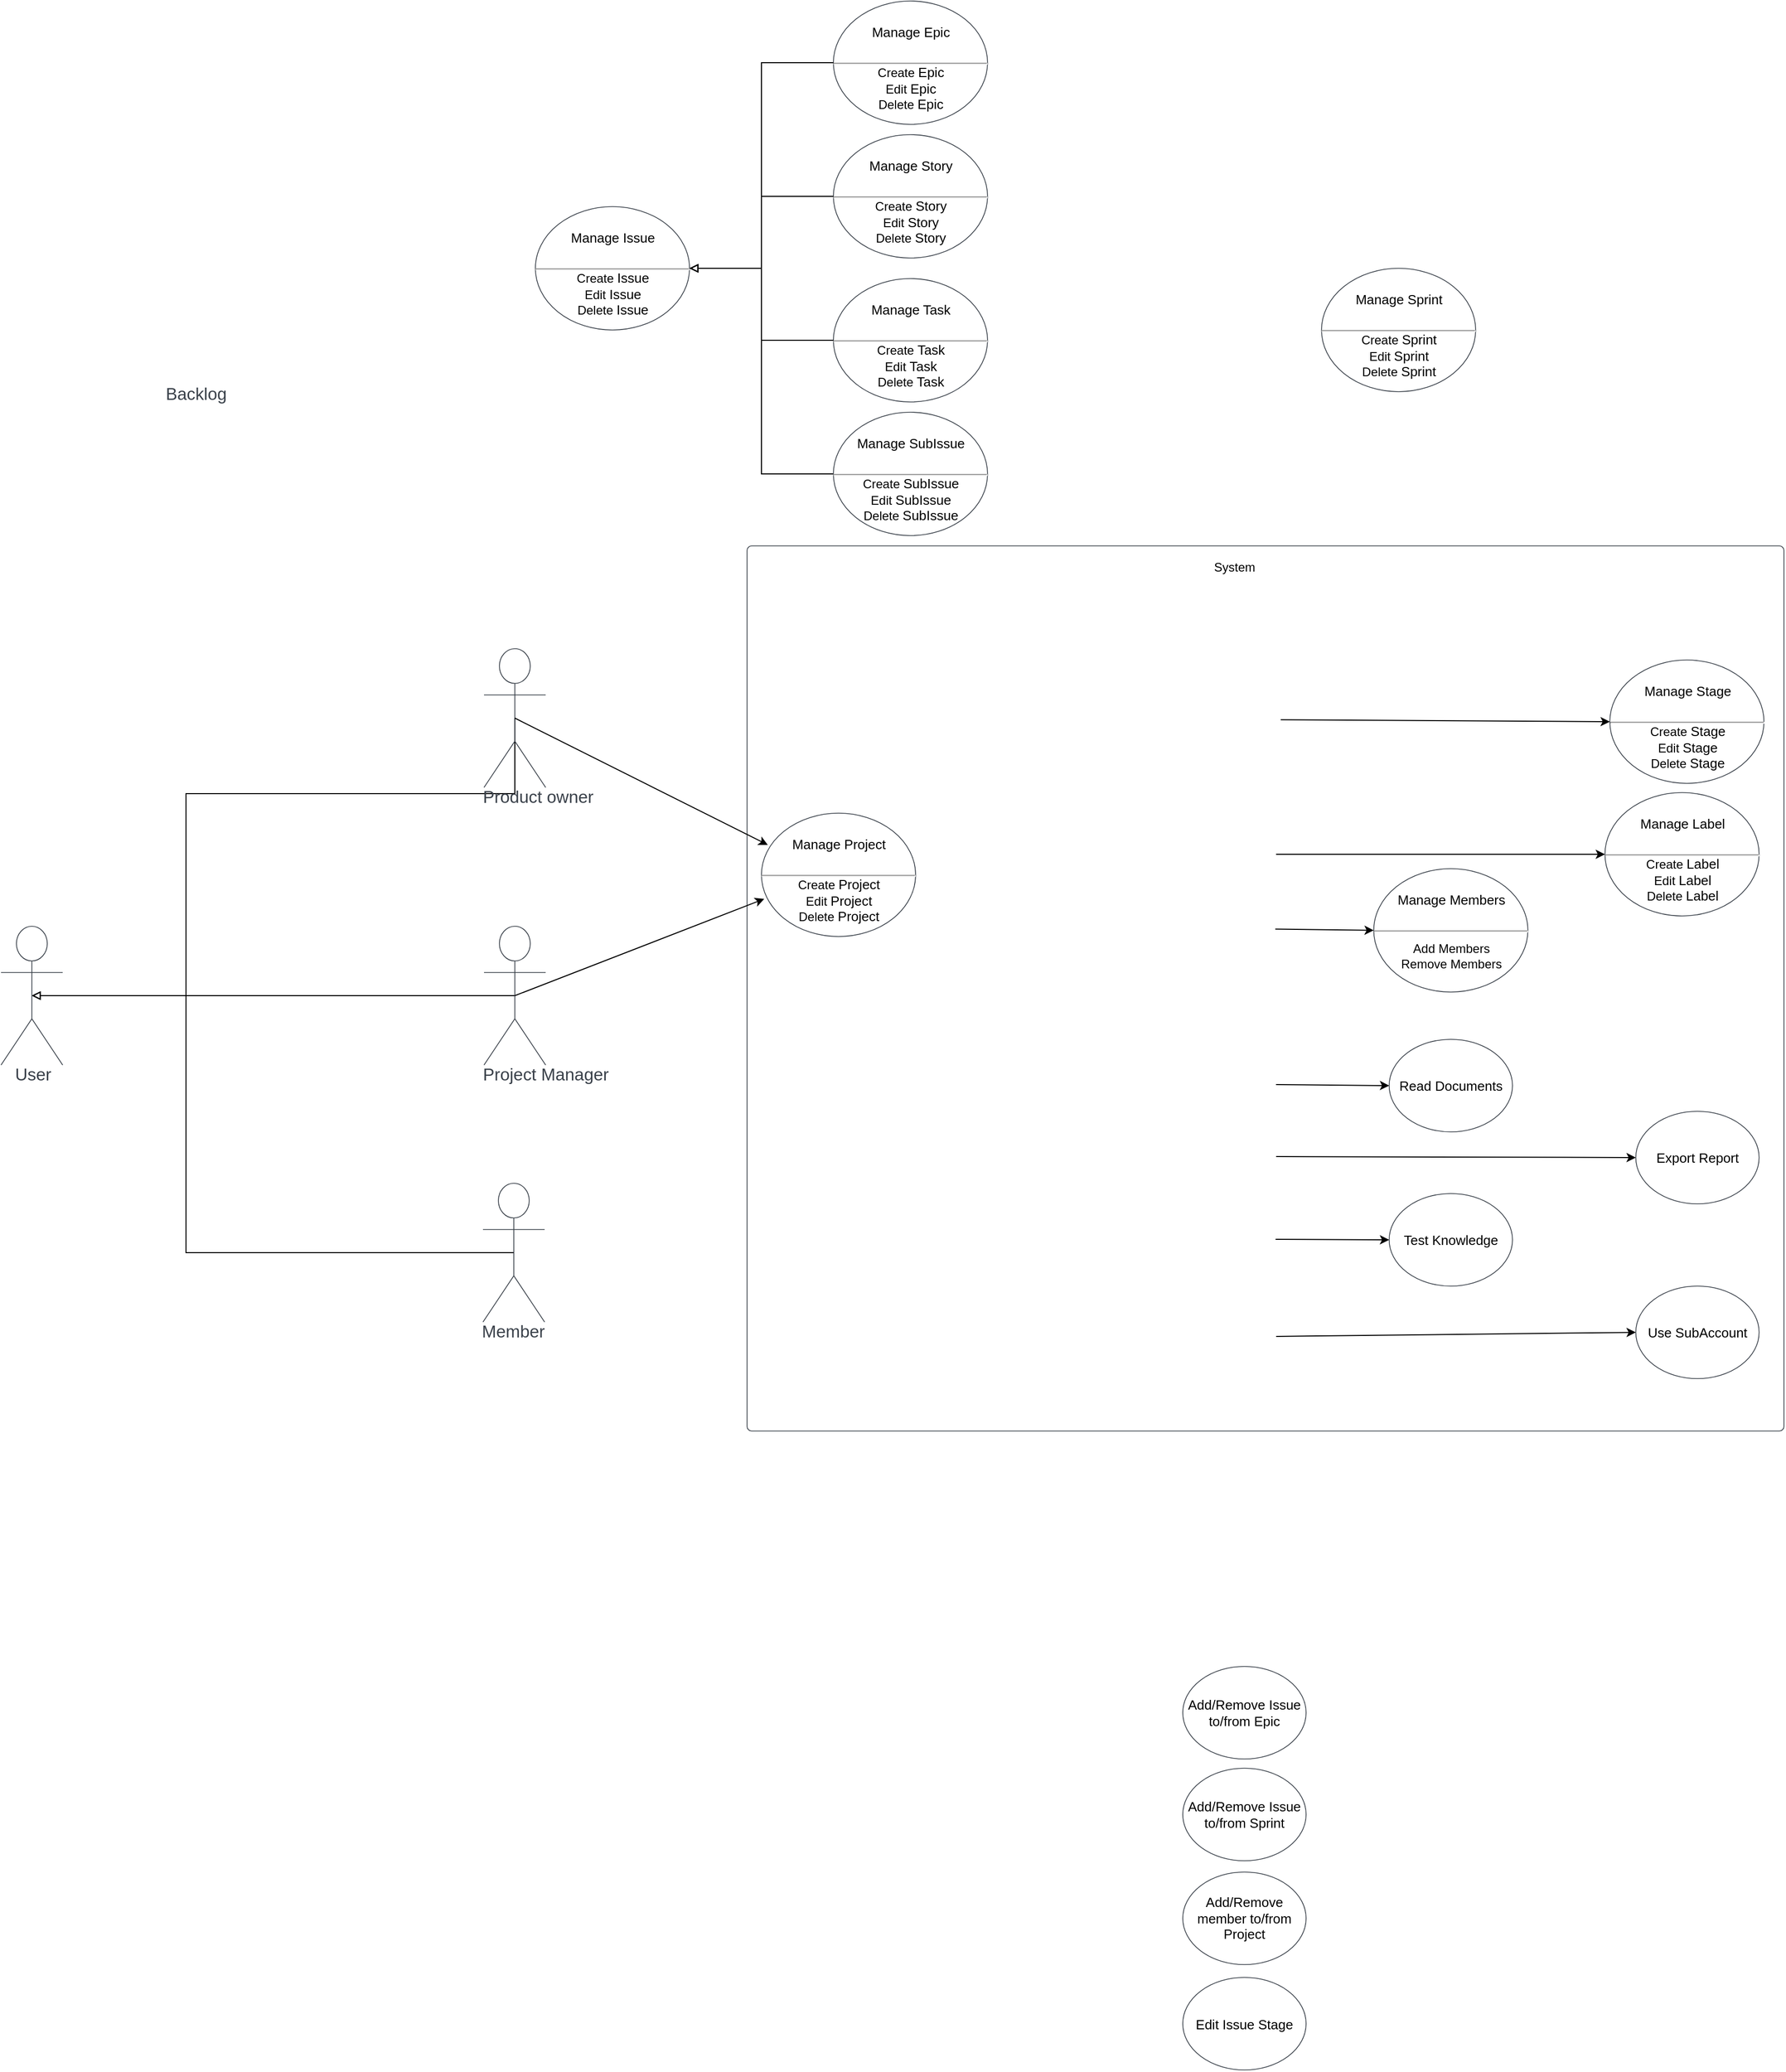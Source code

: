 <mxfile version="17.4.5" type="device"><diagram name="BackLog" id="0783ab3e-0a74-02c8-0abd-f7b4e66b4bec"><mxGraphModel dx="3770" dy="733" grid="1" gridSize="10" guides="1" tooltips="1" connect="1" arrows="1" fold="1" page="1" pageScale="1" pageWidth="850" pageHeight="1100" background="none" math="0" shadow="0"><root><mxCell id="0"/><mxCell id="1" parent="0"/><UserObject label="" lucidchartObjectId="9MX.F7zpRUh7" id="6tV1nlAnFdPLGul3W0Mb-53"><mxCell style="html=1;overflow=block;blockSpacing=1;whiteSpace=wrap;container=1;pointerEvents=0;collapsible=0;recursiveResize=0;fontSize=16.7;fontColor=#3a414a;spacing=0;strokeColor=#3a414a;strokeOpacity=100;fillOpacity=0;rounded=1;absoluteArcSize=1;arcSize=9;fillColor=#000000;strokeWidth=0.8;" parent="1" vertex="1"><mxGeometry x="-1134" y="1050" width="1009" height="861" as="geometry"/></mxCell></UserObject><mxCell id="FgD1RvkMvf7PxNO9iUgg-59" value="" style="group" vertex="1" connectable="0" parent="6tV1nlAnFdPLGul3W0Mb-53"><mxGeometry x="839.56" y="111" width="150" height="120" as="geometry"/></mxCell><UserObject label="&lt;hr&gt;" lucidchartObjectId="uC~.240Fy0e5" id="FgD1RvkMvf7PxNO9iUgg-60"><mxCell style="html=1;overflow=block;blockSpacing=1;whiteSpace=wrap;ellipse;fontSize=13;spacing=0;strokeColor=#3a414a;strokeOpacity=100;rounded=1;absoluteArcSize=1;arcSize=9;strokeWidth=0.8;" vertex="1" parent="FgD1RvkMvf7PxNO9iUgg-59"><mxGeometry width="150" height="120" as="geometry"/></mxCell></UserObject><mxCell id="FgD1RvkMvf7PxNO9iUgg-61" value="&lt;span style=&quot;font-size: 13px&quot;&gt;Manage Stage&lt;/span&gt;" style="text;html=1;align=center;verticalAlign=middle;resizable=0;points=[];autosize=1;strokeColor=none;fillColor=none;" vertex="1" parent="FgD1RvkMvf7PxNO9iUgg-59"><mxGeometry x="25" y="20" width="100" height="20" as="geometry"/></mxCell><mxCell id="FgD1RvkMvf7PxNO9iUgg-62" value="Create&amp;nbsp;&lt;span style=&quot;font-size: 13px&quot;&gt;Stage&lt;/span&gt;&lt;br&gt;Edit&amp;nbsp;&lt;span style=&quot;font-size: 13px&quot;&gt;Stage&lt;/span&gt;&lt;br&gt;Delete&amp;nbsp;&lt;span style=&quot;font-size: 13px&quot;&gt;Stage&lt;/span&gt;" style="text;html=1;align=center;verticalAlign=middle;resizable=0;points=[];autosize=1;strokeColor=none;fillColor=none;" vertex="1" parent="FgD1RvkMvf7PxNO9iUgg-59"><mxGeometry x="30" y="60" width="90" height="50" as="geometry"/></mxCell><mxCell id="FgD1RvkMvf7PxNO9iUgg-102" value="" style="endArrow=classic;html=1;rounded=0;entryX=0;entryY=0.5;entryDx=0;entryDy=0;exitX=0.113;exitY=0.528;exitDx=0;exitDy=0;exitPerimeter=0;" edge="1" parent="6tV1nlAnFdPLGul3W0Mb-53" target="FgD1RvkMvf7PxNO9iUgg-60"><mxGeometry width="50" height="50" relative="1" as="geometry"><mxPoint x="519.28" y="169.1" as="sourcePoint"/><mxPoint x="484.56" y="131" as="targetPoint"/></mxGeometry></mxCell><mxCell id="FgD1RvkMvf7PxNO9iUgg-55" value="" style="group" vertex="1" connectable="0" parent="6tV1nlAnFdPLGul3W0Mb-53"><mxGeometry x="609.83" y="314" width="150" height="120" as="geometry"/></mxCell><UserObject label="&lt;hr&gt;" lucidchartObjectId="uC~.240Fy0e5" id="FgD1RvkMvf7PxNO9iUgg-56"><mxCell style="html=1;overflow=block;blockSpacing=1;whiteSpace=wrap;ellipse;fontSize=13;spacing=0;strokeColor=#3a414a;strokeOpacity=100;rounded=1;absoluteArcSize=1;arcSize=9;strokeWidth=0.8;" vertex="1" parent="FgD1RvkMvf7PxNO9iUgg-55"><mxGeometry width="150" height="120" as="geometry"/></mxCell></UserObject><mxCell id="FgD1RvkMvf7PxNO9iUgg-57" value="&lt;span style=&quot;font-size: 13px&quot;&gt;Manage Members&lt;/span&gt;" style="text;html=1;align=center;verticalAlign=middle;resizable=0;points=[];autosize=1;strokeColor=none;fillColor=none;" vertex="1" parent="FgD1RvkMvf7PxNO9iUgg-55"><mxGeometry x="15" y="20" width="120" height="20" as="geometry"/></mxCell><mxCell id="FgD1RvkMvf7PxNO9iUgg-58" value="Add Members&lt;br&gt;Remove Members" style="text;html=1;align=center;verticalAlign=middle;resizable=0;points=[];autosize=1;strokeColor=none;fillColor=none;" vertex="1" parent="FgD1RvkMvf7PxNO9iUgg-55"><mxGeometry x="20" y="70" width="110" height="30" as="geometry"/></mxCell><mxCell id="FgD1RvkMvf7PxNO9iUgg-64" value="" style="group" vertex="1" connectable="0" parent="6tV1nlAnFdPLGul3W0Mb-53"><mxGeometry x="834.83" y="240" width="150" height="120" as="geometry"/></mxCell><UserObject label="&lt;hr&gt;" lucidchartObjectId="uC~.240Fy0e5" id="FgD1RvkMvf7PxNO9iUgg-65"><mxCell style="html=1;overflow=block;blockSpacing=1;whiteSpace=wrap;ellipse;fontSize=13;spacing=0;strokeColor=#3a414a;strokeOpacity=100;rounded=1;absoluteArcSize=1;arcSize=9;strokeWidth=0.8;" vertex="1" parent="FgD1RvkMvf7PxNO9iUgg-64"><mxGeometry width="150" height="120" as="geometry"/></mxCell></UserObject><mxCell id="FgD1RvkMvf7PxNO9iUgg-66" value="&lt;span style=&quot;font-size: 13px&quot;&gt;Manage Label&lt;/span&gt;" style="text;html=1;align=center;verticalAlign=middle;resizable=0;points=[];autosize=1;strokeColor=none;fillColor=none;" vertex="1" parent="FgD1RvkMvf7PxNO9iUgg-64"><mxGeometry x="25" y="20" width="100" height="20" as="geometry"/></mxCell><mxCell id="FgD1RvkMvf7PxNO9iUgg-67" value="Create&amp;nbsp;&lt;span style=&quot;font-size: 13px&quot;&gt;Label&lt;/span&gt;&lt;br&gt;Edit&amp;nbsp;&lt;span style=&quot;font-size: 13px&quot;&gt;Label&lt;/span&gt;&lt;br&gt;Delete&amp;nbsp;&lt;span style=&quot;font-size: 13px&quot;&gt;Label&lt;/span&gt;" style="text;html=1;align=center;verticalAlign=middle;resizable=0;points=[];autosize=1;strokeColor=none;fillColor=none;" vertex="1" parent="FgD1RvkMvf7PxNO9iUgg-64"><mxGeometry x="30" y="60" width="90" height="50" as="geometry"/></mxCell><UserObject label="Read Documents" lucidchartObjectId="TkY.1NcW-u3U" id="FgD1RvkMvf7PxNO9iUgg-72"><mxCell style="html=1;overflow=block;blockSpacing=1;whiteSpace=wrap;ellipse;fontSize=13;spacing=3.8;strokeColor=#3a414a;strokeOpacity=100;rounded=1;absoluteArcSize=1;arcSize=9;strokeWidth=0.8;" vertex="1" parent="6tV1nlAnFdPLGul3W0Mb-53"><mxGeometry x="624.83" y="480" width="120" height="90" as="geometry"/></mxCell></UserObject><UserObject label="Test Knowledge" lucidchartObjectId="TkY.1NcW-u3U" id="FgD1RvkMvf7PxNO9iUgg-73"><mxCell style="html=1;overflow=block;blockSpacing=1;whiteSpace=wrap;ellipse;fontSize=13;spacing=3.8;strokeColor=#3a414a;strokeOpacity=100;rounded=1;absoluteArcSize=1;arcSize=9;strokeWidth=0.8;" vertex="1" parent="6tV1nlAnFdPLGul3W0Mb-53"><mxGeometry x="624.83" y="630" width="120" height="90" as="geometry"/></mxCell></UserObject><UserObject label="Export Report" lucidchartObjectId="TkY.1NcW-u3U" id="FgD1RvkMvf7PxNO9iUgg-74"><mxCell style="html=1;overflow=block;blockSpacing=1;whiteSpace=wrap;ellipse;fontSize=13;spacing=3.8;strokeColor=#3a414a;strokeOpacity=100;rounded=1;absoluteArcSize=1;arcSize=9;strokeWidth=0.8;" vertex="1" parent="6tV1nlAnFdPLGul3W0Mb-53"><mxGeometry x="864.83" y="550" width="120" height="90" as="geometry"/></mxCell></UserObject><UserObject label="&lt;span&gt;Use SubAccount&lt;/span&gt;" lucidchartObjectId="TkY.1NcW-u3U" id="FgD1RvkMvf7PxNO9iUgg-79"><mxCell style="html=1;overflow=block;blockSpacing=1;whiteSpace=wrap;ellipse;fontSize=13;spacing=3.8;strokeColor=#3a414a;strokeOpacity=100;rounded=1;absoluteArcSize=1;arcSize=9;strokeWidth=0.8;" vertex="1" parent="6tV1nlAnFdPLGul3W0Mb-53"><mxGeometry x="864.83" y="720" width="120" height="90" as="geometry"/></mxCell></UserObject><mxCell id="FgD1RvkMvf7PxNO9iUgg-96" value="" style="endArrow=classic;html=1;rounded=0;entryX=0;entryY=0.5;entryDx=0;entryDy=0;exitX=0.434;exitY=0.583;exitDx=0;exitDy=0;exitPerimeter=0;" edge="1" parent="6tV1nlAnFdPLGul3W0Mb-53" target="FgD1RvkMvf7PxNO9iUgg-56"><mxGeometry width="50" height="50" relative="1" as="geometry"><mxPoint x="514.0" y="372.8" as="sourcePoint"/><mxPoint x="509.83" y="170" as="targetPoint"/></mxGeometry></mxCell><mxCell id="FgD1RvkMvf7PxNO9iUgg-95" value="" style="endArrow=classic;html=1;rounded=0;exitX=0.865;exitY=0.556;exitDx=0;exitDy=0;exitPerimeter=0;entryX=0;entryY=0.5;entryDx=0;entryDy=0;" edge="1" parent="6tV1nlAnFdPLGul3W0Mb-53" target="FgD1RvkMvf7PxNO9iUgg-73"><mxGeometry width="50" height="50" relative="1" as="geometry"><mxPoint x="514.27" y="674.5" as="sourcePoint"/><mxPoint x="499.83" y="160" as="targetPoint"/></mxGeometry></mxCell><mxCell id="FgD1RvkMvf7PxNO9iUgg-97" value="" style="endArrow=classic;html=1;rounded=0;exitX=0.65;exitY=0.511;exitDx=0;exitDy=0;exitPerimeter=0;entryX=0;entryY=0.5;entryDx=0;entryDy=0;" edge="1" parent="6tV1nlAnFdPLGul3W0Mb-53" target="FgD1RvkMvf7PxNO9iUgg-72"><mxGeometry width="50" height="50" relative="1" as="geometry"><mxPoint x="514.72" y="524" as="sourcePoint"/><mxPoint x="519.83" y="180" as="targetPoint"/></mxGeometry></mxCell><mxCell id="FgD1RvkMvf7PxNO9iUgg-98" value="" style="endArrow=classic;html=1;rounded=0;entryX=0;entryY=0.5;entryDx=0;entryDy=0;exitX=1;exitY=0.5;exitDx=0;exitDy=0;exitPerimeter=0;" edge="1" parent="6tV1nlAnFdPLGul3W0Mb-53" target="FgD1RvkMvf7PxNO9iUgg-79"><mxGeometry width="50" height="50" relative="1" as="geometry"><mxPoint x="514.83" y="769" as="sourcePoint"/><mxPoint x="609.83" y="740" as="targetPoint"/></mxGeometry></mxCell><mxCell id="FgD1RvkMvf7PxNO9iUgg-99" value="" style="endArrow=classic;html=1;rounded=0;entryX=0;entryY=0.5;entryDx=0;entryDy=0;exitX=0.75;exitY=0.5;exitDx=0;exitDy=0;exitPerimeter=0;" edge="1" parent="6tV1nlAnFdPLGul3W0Mb-53" target="FgD1RvkMvf7PxNO9iUgg-74"><mxGeometry width="50" height="50" relative="1" as="geometry"><mxPoint x="514.83" y="594" as="sourcePoint"/><mxPoint x="619.83" y="750" as="targetPoint"/></mxGeometry></mxCell><mxCell id="FgD1RvkMvf7PxNO9iUgg-101" value="" style="endArrow=classic;html=1;rounded=0;entryX=0;entryY=0.5;entryDx=0;entryDy=0;exitX=0.33;exitY=0.506;exitDx=0;exitDy=0;exitPerimeter=0;" edge="1" parent="6tV1nlAnFdPLGul3W0Mb-53" target="FgD1RvkMvf7PxNO9iUgg-65"><mxGeometry width="50" height="50" relative="1" as="geometry"><mxPoint x="514.77" y="300" as="sourcePoint"/><mxPoint x="639.83" y="770" as="targetPoint"/></mxGeometry></mxCell><mxCell id="FgD1RvkMvf7PxNO9iUgg-94" value="" style="endArrow=block;html=1;rounded=0;endFill=0;exitX=0;exitY=0.5;exitDx=0;exitDy=0;edgeStyle=orthogonalEdgeStyle;" edge="1" parent="6tV1nlAnFdPLGul3W0Mb-53" source="FgD1RvkMvf7PxNO9iUgg-52"><mxGeometry width="50" height="50" relative="1" as="geometry"><mxPoint x="-56" y="-150" as="sourcePoint"/><mxPoint x="-56" y="-270" as="targetPoint"/><Array as="points"><mxPoint x="14" y="-70"/><mxPoint x="14" y="-270"/></Array></mxGeometry></mxCell><mxCell id="FgD1RvkMvf7PxNO9iUgg-107" value="" style="group" vertex="1" connectable="0" parent="6tV1nlAnFdPLGul3W0Mb-53"><mxGeometry x="14" y="260" width="150" height="120" as="geometry"/></mxCell><UserObject label="&lt;hr&gt;" lucidchartObjectId="uC~.240Fy0e5" id="FgD1RvkMvf7PxNO9iUgg-108"><mxCell style="html=1;overflow=block;blockSpacing=1;whiteSpace=wrap;ellipse;fontSize=13;spacing=0;strokeColor=#3a414a;strokeOpacity=100;rounded=1;absoluteArcSize=1;arcSize=9;strokeWidth=0.8;" vertex="1" parent="FgD1RvkMvf7PxNO9iUgg-107"><mxGeometry width="150" height="120" as="geometry"/></mxCell></UserObject><mxCell id="FgD1RvkMvf7PxNO9iUgg-109" value="&lt;span style=&quot;font-size: 13px&quot;&gt;Manage Project&lt;/span&gt;" style="text;html=1;align=center;verticalAlign=middle;resizable=0;points=[];autosize=1;strokeColor=none;fillColor=none;" vertex="1" parent="FgD1RvkMvf7PxNO9iUgg-107"><mxGeometry x="20" y="20" width="110" height="20" as="geometry"/></mxCell><mxCell id="FgD1RvkMvf7PxNO9iUgg-110" value="Create&amp;nbsp;&lt;span style=&quot;font-size: 13px&quot;&gt;Project&lt;/span&gt;&lt;br&gt;Edit&amp;nbsp;&lt;span style=&quot;font-size: 13px&quot;&gt;Project&lt;/span&gt;&lt;br&gt;Delete&amp;nbsp;&lt;span style=&quot;font-size: 13px&quot;&gt;Project&lt;/span&gt;" style="text;html=1;align=center;verticalAlign=middle;resizable=0;points=[];autosize=1;strokeColor=none;fillColor=none;" vertex="1" parent="FgD1RvkMvf7PxNO9iUgg-107"><mxGeometry x="25" y="60" width="100" height="50" as="geometry"/></mxCell><UserObject label="Backlog" lucidchartObjectId="~MX.4BYvLD6m" id="6tV1nlAnFdPLGul3W0Mb-54"><mxCell style="html=1;overflow=block;blockSpacing=1;whiteSpace=wrap;fontSize=16.7;fontColor=#3a414a;spacing=0;fillColor=#ffffff;strokeWidth=1.5;strokeColor=none;" parent="1" vertex="1"><mxGeometry x="-1760" y="880" width="180" height="45" as="geometry"/></mxCell></UserObject><mxCell id="FgD1RvkMvf7PxNO9iUgg-12" style="edgeStyle=orthogonalEdgeStyle;rounded=0;orthogonalLoop=1;jettySize=auto;html=1;exitX=0.5;exitY=0.5;exitDx=0;exitDy=0;exitPerimeter=0;entryX=0.5;entryY=0.5;entryDx=0;entryDy=0;entryPerimeter=0;endArrow=block;endFill=0;" edge="1" parent="1" source="6tV1nlAnFdPLGul3W0Mb-55" target="FgD1RvkMvf7PxNO9iUgg-105"><mxGeometry relative="1" as="geometry"><mxPoint x="-1275.0" y="1495" as="targetPoint"/><Array as="points"><mxPoint x="-1680" y="1291"/><mxPoint x="-1680" y="1488"/></Array></mxGeometry></mxCell><UserObject label="Product owner" lucidchartObjectId="TNX.0SlXahP6" id="6tV1nlAnFdPLGul3W0Mb-55"><mxCell style="html=1;overflow=block;blockSpacing=1;shape=umlActor;labelPosition=center;verticalLabelPosition=bottom;verticalAlign=top;whiteSpace=nowrap;fontSize=16.7;fontColor=#3a414a;spacing=0;strokeColor=#3a414a;strokeOpacity=100;rounded=1;absoluteArcSize=1;arcSize=9;strokeWidth=0.8;" parent="1" vertex="1"><mxGeometry x="-1390" y="1150" width="60" height="135" as="geometry"/></mxCell></UserObject><mxCell id="FgD1RvkMvf7PxNO9iUgg-16" style="edgeStyle=none;rounded=0;orthogonalLoop=1;jettySize=auto;html=1;exitX=0.5;exitY=0.5;exitDx=0;exitDy=0;exitPerimeter=0;entryX=0.5;entryY=0.5;entryDx=0;entryDy=0;entryPerimeter=0;endArrow=block;endFill=0;" edge="1" parent="1" source="6tV1nlAnFdPLGul3W0Mb-56" target="FgD1RvkMvf7PxNO9iUgg-105"><mxGeometry relative="1" as="geometry"><mxPoint x="-1275.0" y="1495" as="targetPoint"/></mxGeometry></mxCell><UserObject label="Project Manager" lucidchartObjectId="TOX.cnv9FldG" id="6tV1nlAnFdPLGul3W0Mb-56"><mxCell style="html=1;overflow=block;blockSpacing=1;shape=umlActor;labelPosition=center;verticalLabelPosition=bottom;verticalAlign=top;whiteSpace=nowrap;fontSize=16.7;fontColor=#3a414a;spacing=0;strokeColor=#3a414a;strokeOpacity=100;rounded=1;absoluteArcSize=1;arcSize=9;strokeWidth=0.8;" parent="1" vertex="1"><mxGeometry x="-1390" y="1420" width="60" height="135" as="geometry"/></mxCell></UserObject><mxCell id="FgD1RvkMvf7PxNO9iUgg-18" style="rounded=0;orthogonalLoop=1;jettySize=auto;html=1;exitX=0.5;exitY=0.5;exitDx=0;exitDy=0;exitPerimeter=0;edgeStyle=orthogonalEdgeStyle;endArrow=block;endFill=0;entryX=0.5;entryY=0.5;entryDx=0;entryDy=0;entryPerimeter=0;" edge="1" parent="1" source="6tV1nlAnFdPLGul3W0Mb-58" target="FgD1RvkMvf7PxNO9iUgg-105"><mxGeometry relative="1" as="geometry"><mxPoint x="-1770" y="1500" as="targetPoint"/><Array as="points"><mxPoint x="-1680" y="1738"/><mxPoint x="-1680" y="1488"/></Array></mxGeometry></mxCell><UserObject label="Member" lucidchartObjectId="8OX.NVn9mZf4" id="6tV1nlAnFdPLGul3W0Mb-58"><mxCell style="html=1;overflow=block;blockSpacing=1;shape=umlActor;labelPosition=center;verticalLabelPosition=bottom;verticalAlign=top;whiteSpace=nowrap;fontSize=16.7;fontColor=#3a414a;spacing=0;strokeColor=#3a414a;strokeOpacity=100;rounded=1;absoluteArcSize=1;arcSize=9;strokeWidth=0.8;" parent="1" vertex="1"><mxGeometry x="-1391" y="1670" width="60" height="135" as="geometry"/></mxCell></UserObject><mxCell id="48bD23sSpTf6xRcLrdCC-1" value="System" style="text;html=1;align=center;verticalAlign=middle;resizable=0;points=[];autosize=1;strokeColor=none;fillColor=none;" vertex="1" parent="1"><mxGeometry x="-690" y="1061" width="60" height="20" as="geometry"/></mxCell><UserObject label="Edit Issue Stage" lucidchartObjectId="pWY.l019-CaU" id="FgD1RvkMvf7PxNO9iUgg-24"><mxCell style="html=1;overflow=block;blockSpacing=1;whiteSpace=wrap;ellipse;fontSize=13;spacing=3.8;strokeColor=#3a414a;strokeOpacity=100;rounded=1;absoluteArcSize=1;arcSize=9;strokeWidth=0.8;" vertex="1" parent="1"><mxGeometry x="-710" y="2442.5" width="120" height="90" as="geometry"/></mxCell></UserObject><UserObject label="Add/Remove member to/from Project" lucidchartObjectId="JeY.IoZSTAs7" id="FgD1RvkMvf7PxNO9iUgg-25"><mxCell style="html=1;overflow=block;blockSpacing=1;whiteSpace=wrap;ellipse;fontSize=13;spacing=3.8;strokeColor=#3a414a;strokeOpacity=100;rounded=1;absoluteArcSize=1;arcSize=9;strokeWidth=0.8;" vertex="1" parent="1"><mxGeometry x="-710" y="2340" width="120" height="90" as="geometry"/></mxCell></UserObject><UserObject label="Add/Remove Issue to/from Sprint" lucidchartObjectId="JeY.IoZSTAs7" id="FgD1RvkMvf7PxNO9iUgg-26"><mxCell style="html=1;overflow=block;blockSpacing=1;whiteSpace=wrap;ellipse;fontSize=13;spacing=3.8;strokeColor=#3a414a;strokeOpacity=100;rounded=1;absoluteArcSize=1;arcSize=9;strokeWidth=0.8;" vertex="1" parent="1"><mxGeometry x="-710" y="2239" width="120" height="90" as="geometry"/></mxCell></UserObject><UserObject label="Add/Remove Issue to/from Epic" lucidchartObjectId="~eY.OKw0wlPx" id="FgD1RvkMvf7PxNO9iUgg-27"><mxCell style="html=1;overflow=block;blockSpacing=1;whiteSpace=wrap;ellipse;fontSize=13;spacing=3.8;strokeColor=#3a414a;strokeOpacity=100;rounded=1;absoluteArcSize=1;arcSize=9;strokeWidth=0.8;" vertex="1" parent="1"><mxGeometry x="-710" y="2140" width="120" height="90" as="geometry"/></mxCell></UserObject><UserObject label="&amp;nbsp;User" lucidchartObjectId="WOX.MkSxOAm~" id="FgD1RvkMvf7PxNO9iUgg-105"><mxCell style="html=1;overflow=block;blockSpacing=1;shape=umlActor;labelPosition=center;verticalLabelPosition=bottom;verticalAlign=top;whiteSpace=nowrap;fontSize=16.7;fontColor=#3a414a;spacing=0;strokeColor=#3a414a;strokeOpacity=100;rounded=1;absoluteArcSize=1;arcSize=9;strokeWidth=0.8;" vertex="1" parent="1"><mxGeometry x="-1860" y="1420" width="60" height="135" as="geometry"/></mxCell></UserObject><mxCell id="FgD1RvkMvf7PxNO9iUgg-91" value="" style="endArrow=classic;html=1;rounded=0;exitX=0.5;exitY=0.5;exitDx=0;exitDy=0;exitPerimeter=0;entryX=0.018;entryY=0.695;entryDx=0;entryDy=0;entryPerimeter=0;" edge="1" parent="1" source="6tV1nlAnFdPLGul3W0Mb-56" target="FgD1RvkMvf7PxNO9iUgg-108"><mxGeometry width="50" height="50" relative="1" as="geometry"><mxPoint x="-1015" y="1140.0" as="sourcePoint"/><mxPoint x="-1080" y="1320" as="targetPoint"/></mxGeometry></mxCell><mxCell id="FgD1RvkMvf7PxNO9iUgg-106" value="" style="endArrow=classic;html=1;rounded=0;exitX=0.5;exitY=0.5;exitDx=0;exitDy=0;exitPerimeter=0;entryX=0.041;entryY=0.257;entryDx=0;entryDy=0;entryPerimeter=0;" edge="1" parent="1" source="6tV1nlAnFdPLGul3W0Mb-55" target="FgD1RvkMvf7PxNO9iUgg-108"><mxGeometry width="50" height="50" relative="1" as="geometry"><mxPoint x="-1350" y="1497.5" as="sourcePoint"/><mxPoint x="-1090" y="1250" as="targetPoint"/></mxGeometry></mxCell><mxCell id="FgD1RvkMvf7PxNO9iUgg-47" value="" style="group" vertex="1" connectable="0" parent="1"><mxGeometry x="-575" y="780" width="150" height="120" as="geometry"/></mxCell><UserObject label="&lt;hr&gt;" lucidchartObjectId="uC~.240Fy0e5" id="FgD1RvkMvf7PxNO9iUgg-48"><mxCell style="html=1;overflow=block;blockSpacing=1;whiteSpace=wrap;ellipse;fontSize=13;spacing=0;strokeColor=#3a414a;strokeOpacity=100;rounded=1;absoluteArcSize=1;arcSize=9;strokeWidth=0.8;" vertex="1" parent="FgD1RvkMvf7PxNO9iUgg-47"><mxGeometry width="150" height="120" as="geometry"/></mxCell></UserObject><mxCell id="FgD1RvkMvf7PxNO9iUgg-49" value="&lt;span style=&quot;font-size: 13px&quot;&gt;Manage Sprint&lt;/span&gt;" style="text;html=1;align=center;verticalAlign=middle;resizable=0;points=[];autosize=1;strokeColor=none;fillColor=none;" vertex="1" parent="FgD1RvkMvf7PxNO9iUgg-47"><mxGeometry x="25" y="20" width="100" height="20" as="geometry"/></mxCell><mxCell id="FgD1RvkMvf7PxNO9iUgg-50" value="Create&amp;nbsp;&lt;span style=&quot;font-size: 13px&quot;&gt;Sprint&lt;/span&gt;&lt;br&gt;Edit&amp;nbsp;&lt;span style=&quot;font-size: 13px&quot;&gt;Sprint&lt;/span&gt;&lt;br&gt;Delete&amp;nbsp;&lt;span style=&quot;font-size: 13px&quot;&gt;Sprint&lt;/span&gt;" style="text;html=1;align=center;verticalAlign=middle;resizable=0;points=[];autosize=1;strokeColor=none;fillColor=none;" vertex="1" parent="FgD1RvkMvf7PxNO9iUgg-47"><mxGeometry x="30" y="60" width="90" height="50" as="geometry"/></mxCell><mxCell id="FgD1RvkMvf7PxNO9iUgg-51" value="" style="group" vertex="1" connectable="0" parent="1"><mxGeometry x="-1050" y="920" width="150" height="120" as="geometry"/></mxCell><UserObject label="&lt;hr&gt;" lucidchartObjectId="uC~.240Fy0e5" id="FgD1RvkMvf7PxNO9iUgg-52"><mxCell style="html=1;overflow=block;blockSpacing=1;whiteSpace=wrap;ellipse;fontSize=13;spacing=0;strokeColor=#3a414a;strokeOpacity=100;rounded=1;absoluteArcSize=1;arcSize=9;strokeWidth=0.8;" vertex="1" parent="FgD1RvkMvf7PxNO9iUgg-51"><mxGeometry width="150" height="120" as="geometry"/></mxCell></UserObject><mxCell id="FgD1RvkMvf7PxNO9iUgg-53" value="&lt;span style=&quot;font-size: 13px&quot;&gt;Manage&amp;nbsp;&lt;/span&gt;&lt;span style=&quot;font-size: 13px&quot;&gt;Sub&lt;/span&gt;&lt;span style=&quot;font-size: 13px&quot;&gt;Issue&lt;/span&gt;" style="text;html=1;align=center;verticalAlign=middle;resizable=0;points=[];autosize=1;strokeColor=none;fillColor=none;" vertex="1" parent="FgD1RvkMvf7PxNO9iUgg-51"><mxGeometry x="15" y="20" width="120" height="20" as="geometry"/></mxCell><mxCell id="FgD1RvkMvf7PxNO9iUgg-54" value="Create&amp;nbsp;&lt;span style=&quot;font-size: 13px&quot;&gt;Sub&lt;/span&gt;&lt;span style=&quot;font-size: 13px&quot;&gt;Issue&lt;/span&gt;&lt;br&gt;Edit&amp;nbsp;&lt;span style=&quot;font-size: 13px&quot;&gt;Sub&lt;/span&gt;&lt;span style=&quot;font-size: 13px&quot;&gt;Issue&lt;/span&gt;&lt;br&gt;Delete&amp;nbsp;&lt;span style=&quot;font-size: 13px&quot;&gt;Sub&lt;/span&gt;&lt;span style=&quot;font-size: 13px&quot;&gt;Issue&lt;/span&gt;" style="text;html=1;align=center;verticalAlign=middle;resizable=0;points=[];autosize=1;strokeColor=none;fillColor=none;" vertex="1" parent="FgD1RvkMvf7PxNO9iUgg-51"><mxGeometry x="20" y="60" width="110" height="50" as="geometry"/></mxCell><mxCell id="FgD1RvkMvf7PxNO9iUgg-111" value="" style="group" vertex="1" connectable="0" parent="1"><mxGeometry x="-1050" y="520" width="150" height="120" as="geometry"/></mxCell><UserObject label="&lt;hr&gt;" lucidchartObjectId="uC~.240Fy0e5" id="FgD1RvkMvf7PxNO9iUgg-112"><mxCell style="html=1;overflow=block;blockSpacing=1;whiteSpace=wrap;ellipse;fontSize=13;spacing=0;strokeColor=#3a414a;strokeOpacity=100;rounded=1;absoluteArcSize=1;arcSize=9;strokeWidth=0.8;" vertex="1" parent="FgD1RvkMvf7PxNO9iUgg-111"><mxGeometry width="150" height="120" as="geometry"/></mxCell></UserObject><mxCell id="FgD1RvkMvf7PxNO9iUgg-113" value="&lt;span style=&quot;font-size: 13px&quot;&gt;Manage Epic&lt;/span&gt;" style="text;html=1;align=center;verticalAlign=middle;resizable=0;points=[];autosize=1;strokeColor=none;fillColor=none;" vertex="1" parent="FgD1RvkMvf7PxNO9iUgg-111"><mxGeometry x="30" y="20" width="90" height="20" as="geometry"/></mxCell><mxCell id="FgD1RvkMvf7PxNO9iUgg-114" value="Create&amp;nbsp;&lt;span style=&quot;font-size: 13px&quot;&gt;Epic&lt;/span&gt;&lt;br&gt;Edit&amp;nbsp;&lt;span style=&quot;font-size: 13px&quot;&gt;Epic&lt;/span&gt;&lt;br&gt;Delete&amp;nbsp;&lt;span style=&quot;font-size: 13px&quot;&gt;Epic&lt;/span&gt;" style="text;html=1;align=center;verticalAlign=middle;resizable=0;points=[];autosize=1;strokeColor=none;fillColor=none;" vertex="1" parent="FgD1RvkMvf7PxNO9iUgg-111"><mxGeometry x="35" y="60" width="80" height="50" as="geometry"/></mxCell><mxCell id="FgD1RvkMvf7PxNO9iUgg-44" value="" style="group" vertex="1" connectable="0" parent="1"><mxGeometry x="-1340" y="720" width="150" height="120" as="geometry"/></mxCell><UserObject label="&lt;hr&gt;" lucidchartObjectId="uC~.240Fy0e5" id="FgD1RvkMvf7PxNO9iUgg-42"><mxCell style="html=1;overflow=block;blockSpacing=1;whiteSpace=wrap;ellipse;fontSize=13;spacing=0;strokeColor=#3a414a;strokeOpacity=100;rounded=1;absoluteArcSize=1;arcSize=9;strokeWidth=0.8;" vertex="1" parent="FgD1RvkMvf7PxNO9iUgg-44"><mxGeometry width="150" height="120" as="geometry"/></mxCell></UserObject><mxCell id="FgD1RvkMvf7PxNO9iUgg-43" value="&lt;span style=&quot;font-size: 13px&quot;&gt;Manage Issue&lt;/span&gt;" style="text;html=1;align=center;verticalAlign=middle;resizable=0;points=[];autosize=1;strokeColor=none;fillColor=none;" vertex="1" parent="FgD1RvkMvf7PxNO9iUgg-44"><mxGeometry x="25" y="20" width="100" height="20" as="geometry"/></mxCell><mxCell id="FgD1RvkMvf7PxNO9iUgg-46" value="Create&amp;nbsp;&lt;span style=&quot;font-size: 13px&quot;&gt;Issue&lt;/span&gt;&lt;br&gt;Edit&amp;nbsp;&lt;span style=&quot;font-size: 13px&quot;&gt;Issue&lt;/span&gt;&lt;br&gt;Delete&amp;nbsp;&lt;span style=&quot;font-size: 13px&quot;&gt;Issue&lt;/span&gt;" style="text;html=1;align=center;verticalAlign=middle;resizable=0;points=[];autosize=1;strokeColor=none;fillColor=none;" vertex="1" parent="FgD1RvkMvf7PxNO9iUgg-44"><mxGeometry x="30" y="60" width="90" height="50" as="geometry"/></mxCell><mxCell id="FgD1RvkMvf7PxNO9iUgg-115" value="" style="group" vertex="1" connectable="0" parent="1"><mxGeometry x="-1050" y="650" width="150" height="120" as="geometry"/></mxCell><UserObject label="&lt;hr&gt;" lucidchartObjectId="uC~.240Fy0e5" id="FgD1RvkMvf7PxNO9iUgg-116"><mxCell style="html=1;overflow=block;blockSpacing=1;whiteSpace=wrap;ellipse;fontSize=13;spacing=0;strokeColor=#3a414a;strokeOpacity=100;rounded=1;absoluteArcSize=1;arcSize=9;strokeWidth=0.8;" vertex="1" parent="FgD1RvkMvf7PxNO9iUgg-115"><mxGeometry width="150" height="120" as="geometry"/></mxCell></UserObject><mxCell id="FgD1RvkMvf7PxNO9iUgg-117" value="&lt;span style=&quot;font-size: 13px&quot;&gt;Manage Story&lt;/span&gt;" style="text;html=1;align=center;verticalAlign=middle;resizable=0;points=[];autosize=1;strokeColor=none;fillColor=none;" vertex="1" parent="FgD1RvkMvf7PxNO9iUgg-115"><mxGeometry x="25" y="20" width="100" height="20" as="geometry"/></mxCell><mxCell id="FgD1RvkMvf7PxNO9iUgg-118" value="Create&amp;nbsp;&lt;span style=&quot;font-size: 13px&quot;&gt;Story&lt;/span&gt;&lt;br&gt;Edit&amp;nbsp;&lt;span style=&quot;font-size: 13px&quot;&gt;Story&lt;/span&gt;&lt;br&gt;Delete&amp;nbsp;&lt;span style=&quot;font-size: 13px&quot;&gt;Story&lt;/span&gt;" style="text;html=1;align=center;verticalAlign=middle;resizable=0;points=[];autosize=1;strokeColor=none;fillColor=none;" vertex="1" parent="FgD1RvkMvf7PxNO9iUgg-115"><mxGeometry x="30" y="60" width="90" height="50" as="geometry"/></mxCell><mxCell id="FgD1RvkMvf7PxNO9iUgg-119" value="" style="group" vertex="1" connectable="0" parent="1"><mxGeometry x="-1050" y="790" width="150" height="120" as="geometry"/></mxCell><UserObject label="&lt;hr&gt;" lucidchartObjectId="uC~.240Fy0e5" id="FgD1RvkMvf7PxNO9iUgg-120"><mxCell style="html=1;overflow=block;blockSpacing=1;whiteSpace=wrap;ellipse;fontSize=13;spacing=0;strokeColor=#3a414a;strokeOpacity=100;rounded=1;absoluteArcSize=1;arcSize=9;strokeWidth=0.8;" vertex="1" parent="FgD1RvkMvf7PxNO9iUgg-119"><mxGeometry width="150" height="120" as="geometry"/></mxCell></UserObject><mxCell id="FgD1RvkMvf7PxNO9iUgg-121" value="&lt;span style=&quot;font-size: 13px&quot;&gt;Manage Task&lt;/span&gt;" style="text;html=1;align=center;verticalAlign=middle;resizable=0;points=[];autosize=1;strokeColor=none;fillColor=none;" vertex="1" parent="FgD1RvkMvf7PxNO9iUgg-119"><mxGeometry x="30" y="20" width="90" height="20" as="geometry"/></mxCell><mxCell id="FgD1RvkMvf7PxNO9iUgg-122" value="Create&amp;nbsp;&lt;span style=&quot;font-size: 13px&quot;&gt;Task&lt;/span&gt;&lt;br&gt;Edit&amp;nbsp;&lt;span style=&quot;font-size: 13px&quot;&gt;Task&lt;/span&gt;&lt;br&gt;Delete&amp;nbsp;&lt;span style=&quot;font-size: 13px&quot;&gt;Task&lt;/span&gt;" style="text;html=1;align=center;verticalAlign=middle;resizable=0;points=[];autosize=1;strokeColor=none;fillColor=none;" vertex="1" parent="FgD1RvkMvf7PxNO9iUgg-119"><mxGeometry x="35" y="60" width="80" height="50" as="geometry"/></mxCell><mxCell id="FgD1RvkMvf7PxNO9iUgg-123" value="" style="endArrow=block;html=1;rounded=0;endFill=0;exitX=0;exitY=0.5;exitDx=0;exitDy=0;edgeStyle=orthogonalEdgeStyle;entryX=1;entryY=0.5;entryDx=0;entryDy=0;" edge="1" parent="1" source="FgD1RvkMvf7PxNO9iUgg-112" target="FgD1RvkMvf7PxNO9iUgg-42"><mxGeometry width="50" height="50" relative="1" as="geometry"><mxPoint x="-1580" y="790" as="sourcePoint"/><mxPoint x="-1130" y="710" as="targetPoint"/></mxGeometry></mxCell><mxCell id="FgD1RvkMvf7PxNO9iUgg-124" value="" style="endArrow=block;html=1;rounded=0;endFill=0;" edge="1" parent="1"><mxGeometry width="50" height="50" relative="1" as="geometry"><mxPoint x="-1050" y="710" as="sourcePoint"/><mxPoint x="-1190" y="780" as="targetPoint"/><Array as="points"><mxPoint x="-1120" y="710"/><mxPoint x="-1120" y="780"/></Array></mxGeometry></mxCell><mxCell id="FgD1RvkMvf7PxNO9iUgg-125" value="" style="endArrow=block;html=1;rounded=0;endFill=0;edgeStyle=orthogonalEdgeStyle;" edge="1" parent="1"><mxGeometry width="50" height="50" relative="1" as="geometry"><mxPoint x="-1050" y="850" as="sourcePoint"/><mxPoint x="-1190" y="780" as="targetPoint"/><Array as="points"><mxPoint x="-1120" y="850"/><mxPoint x="-1120" y="780"/></Array></mxGeometry></mxCell></root></mxGraphModel></diagram></mxfile>